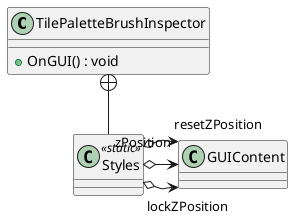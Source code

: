 @startuml
class TilePaletteBrushInspector {
    + OnGUI() : void
}
class Styles <<static>> {
}
TilePaletteBrushInspector +-- Styles
Styles o-> "lockZPosition" GUIContent
Styles o-> "zPosition" GUIContent
Styles o-> "resetZPosition" GUIContent
@enduml
